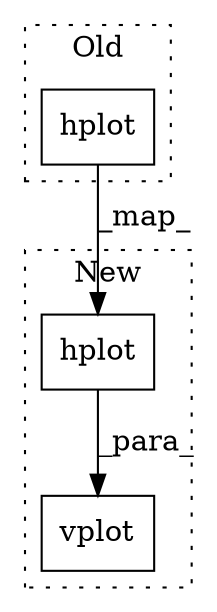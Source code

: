 digraph G {
subgraph cluster0 {
1 [label="hplot" a="32" s="902,919" l="6,1" shape="box"];
label = "Old";
style="dotted";
}
subgraph cluster1 {
2 [label="hplot" a="32" s="1370,1387" l="6,1" shape="box"];
3 [label="vplot" a="32" s="1364,1407" l="6,1" shape="box"];
label = "New";
style="dotted";
}
1 -> 2 [label="_map_"];
2 -> 3 [label="_para_"];
}